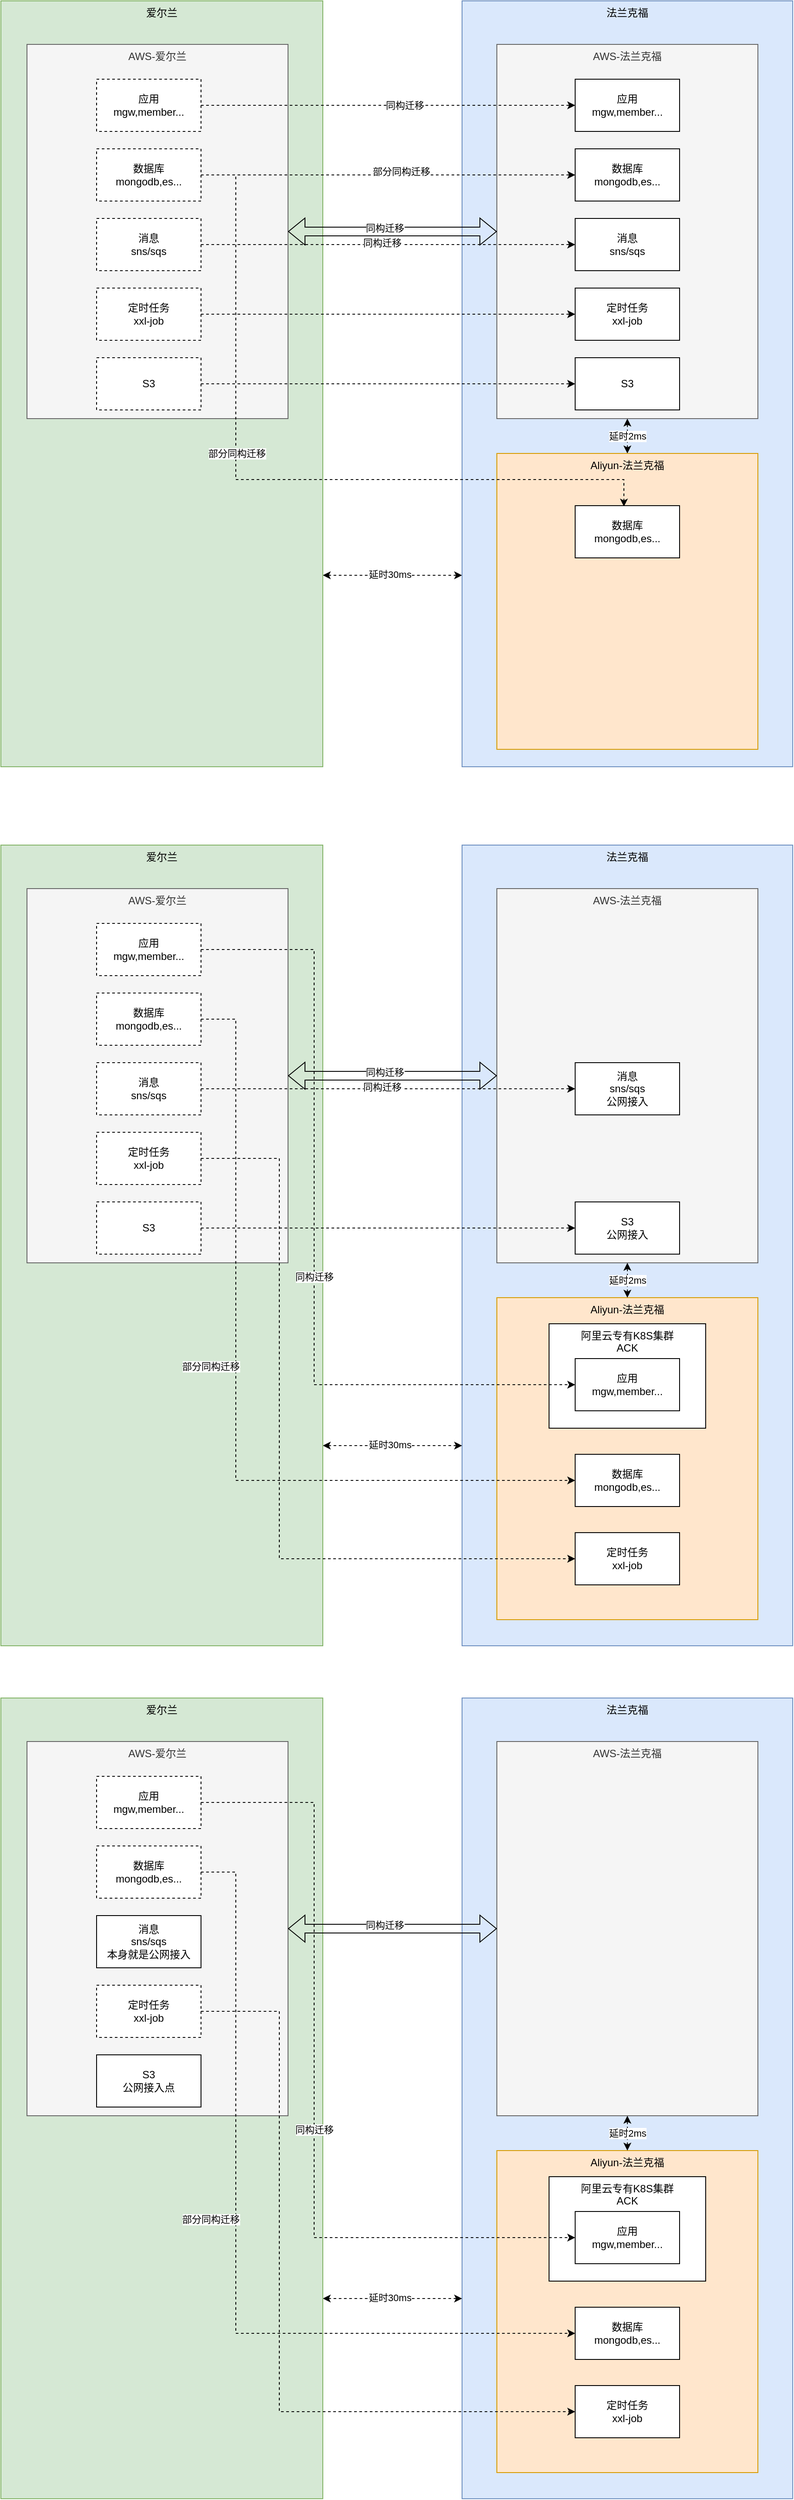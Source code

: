 <mxfile version="20.3.6" type="github">
  <diagram id="GOTn1ieC3Ofhe-Nmwbcy" name="第 1 页">
    <mxGraphModel dx="1692" dy="556" grid="1" gridSize="10" guides="1" tooltips="1" connect="1" arrows="1" fold="1" page="1" pageScale="1" pageWidth="827" pageHeight="1169" math="0" shadow="0">
      <root>
        <mxCell id="0" />
        <mxCell id="1" parent="0" />
        <mxCell id="781gfuzHS_4xl9KlONTP-37" value="法兰克福" style="rounded=0;whiteSpace=wrap;html=1;verticalAlign=top;fillColor=#dae8fc;strokeColor=#6c8ebf;" vertex="1" parent="1">
          <mxGeometry x="430" y="1080" width="380" height="920" as="geometry" />
        </mxCell>
        <mxCell id="781gfuzHS_4xl9KlONTP-42" value="Aliyun-法兰克福" style="rounded=0;whiteSpace=wrap;html=1;verticalAlign=top;fillColor=#ffe6cc;strokeColor=#d79b00;" vertex="1" parent="1">
          <mxGeometry x="470" y="1600" width="300" height="370" as="geometry" />
        </mxCell>
        <mxCell id="781gfuzHS_4xl9KlONTP-66" value="阿里云专有K8S集群&lt;br&gt;ACK" style="rounded=0;whiteSpace=wrap;html=1;verticalAlign=top;" vertex="1" parent="1">
          <mxGeometry x="530" y="1630" width="180" height="120" as="geometry" />
        </mxCell>
        <mxCell id="781gfuzHS_4xl9KlONTP-6" style="edgeStyle=orthogonalEdgeStyle;rounded=0;orthogonalLoop=1;jettySize=auto;html=1;entryX=0;entryY=0.75;entryDx=0;entryDy=0;startArrow=classic;startFill=1;dashed=1;exitX=1;exitY=0.75;exitDx=0;exitDy=0;" edge="1" parent="1" source="781gfuzHS_4xl9KlONTP-5" target="781gfuzHS_4xl9KlONTP-4">
          <mxGeometry relative="1" as="geometry" />
        </mxCell>
        <mxCell id="781gfuzHS_4xl9KlONTP-7" value="延时30ms" style="edgeLabel;html=1;align=center;verticalAlign=middle;resizable=0;points=[];" vertex="1" connectable="0" parent="781gfuzHS_4xl9KlONTP-6">
          <mxGeometry x="-0.038" y="1" relative="1" as="geometry">
            <mxPoint as="offset" />
          </mxGeometry>
        </mxCell>
        <mxCell id="781gfuzHS_4xl9KlONTP-5" value="爱尔兰" style="rounded=0;whiteSpace=wrap;html=1;verticalAlign=top;fillColor=#d5e8d4;strokeColor=#82b366;" vertex="1" parent="1">
          <mxGeometry x="-100" y="110" width="370" height="880" as="geometry" />
        </mxCell>
        <mxCell id="781gfuzHS_4xl9KlONTP-4" value="法兰克福" style="rounded=0;whiteSpace=wrap;html=1;verticalAlign=top;fillColor=#dae8fc;strokeColor=#6c8ebf;" vertex="1" parent="1">
          <mxGeometry x="430" y="110" width="380" height="880" as="geometry" />
        </mxCell>
        <mxCell id="781gfuzHS_4xl9KlONTP-1" value="AWS-爱尔兰" style="rounded=0;whiteSpace=wrap;html=1;verticalAlign=top;fillColor=#f5f5f5;fontColor=#333333;strokeColor=#666666;" vertex="1" parent="1">
          <mxGeometry x="-70" y="160" width="300" height="430" as="geometry" />
        </mxCell>
        <mxCell id="781gfuzHS_4xl9KlONTP-2" value="AWS-法兰克福" style="rounded=0;whiteSpace=wrap;html=1;verticalAlign=top;fillColor=#f5f5f5;fontColor=#333333;strokeColor=#666666;" vertex="1" parent="1">
          <mxGeometry x="470" y="160" width="300" height="430" as="geometry" />
        </mxCell>
        <mxCell id="781gfuzHS_4xl9KlONTP-15" style="edgeStyle=orthogonalEdgeStyle;rounded=0;orthogonalLoop=1;jettySize=auto;html=1;entryX=0.5;entryY=1;entryDx=0;entryDy=0;strokeWidth=1;startArrow=classic;startFill=1;dashed=1;" edge="1" parent="1" source="781gfuzHS_4xl9KlONTP-3" target="781gfuzHS_4xl9KlONTP-2">
          <mxGeometry relative="1" as="geometry" />
        </mxCell>
        <mxCell id="781gfuzHS_4xl9KlONTP-16" value="延时2ms" style="edgeLabel;html=1;align=center;verticalAlign=middle;resizable=0;points=[];" vertex="1" connectable="0" parent="781gfuzHS_4xl9KlONTP-15">
          <mxGeometry x="0.02" relative="1" as="geometry">
            <mxPoint as="offset" />
          </mxGeometry>
        </mxCell>
        <mxCell id="781gfuzHS_4xl9KlONTP-3" value="Aliyun-法兰克福" style="rounded=0;whiteSpace=wrap;html=1;verticalAlign=top;fillColor=#ffe6cc;strokeColor=#d79b00;" vertex="1" parent="1">
          <mxGeometry x="470" y="630" width="300" height="340" as="geometry" />
        </mxCell>
        <mxCell id="781gfuzHS_4xl9KlONTP-9" value="" style="shape=flexArrow;endArrow=classic;startArrow=classic;html=1;rounded=0;strokeWidth=1;exitX=1;exitY=0.5;exitDx=0;exitDy=0;entryX=0;entryY=0.5;entryDx=0;entryDy=0;" edge="1" parent="1" source="781gfuzHS_4xl9KlONTP-1" target="781gfuzHS_4xl9KlONTP-2">
          <mxGeometry width="100" height="100" relative="1" as="geometry">
            <mxPoint x="410" y="400" as="sourcePoint" />
            <mxPoint x="450" y="310" as="targetPoint" />
          </mxGeometry>
        </mxCell>
        <mxCell id="781gfuzHS_4xl9KlONTP-10" value="同构迁移" style="edgeLabel;html=1;align=center;verticalAlign=middle;resizable=0;points=[];" vertex="1" connectable="0" parent="781gfuzHS_4xl9KlONTP-9">
          <mxGeometry x="-0.078" y="4" relative="1" as="geometry">
            <mxPoint as="offset" />
          </mxGeometry>
        </mxCell>
        <mxCell id="781gfuzHS_4xl9KlONTP-22" style="edgeStyle=orthogonalEdgeStyle;rounded=0;orthogonalLoop=1;jettySize=auto;html=1;entryX=0;entryY=0.5;entryDx=0;entryDy=0;dashed=1;strokeWidth=1;startArrow=none;startFill=0;" edge="1" parent="1" source="781gfuzHS_4xl9KlONTP-11" target="781gfuzHS_4xl9KlONTP-17">
          <mxGeometry relative="1" as="geometry" />
        </mxCell>
        <mxCell id="781gfuzHS_4xl9KlONTP-23" value="同构迁移" style="edgeLabel;html=1;align=center;verticalAlign=middle;resizable=0;points=[];" vertex="1" connectable="0" parent="781gfuzHS_4xl9KlONTP-22">
          <mxGeometry x="0.088" relative="1" as="geometry">
            <mxPoint as="offset" />
          </mxGeometry>
        </mxCell>
        <mxCell id="781gfuzHS_4xl9KlONTP-11" value="应用&lt;br&gt;mgw,member..." style="rounded=0;whiteSpace=wrap;html=1;dashed=1;" vertex="1" parent="1">
          <mxGeometry x="10" y="200" width="120" height="60" as="geometry" />
        </mxCell>
        <mxCell id="781gfuzHS_4xl9KlONTP-28" style="edgeStyle=none;rounded=0;orthogonalLoop=1;jettySize=auto;html=1;entryX=0;entryY=0.5;entryDx=0;entryDy=0;dashed=1;strokeWidth=1;startArrow=none;startFill=0;" edge="1" parent="1" source="781gfuzHS_4xl9KlONTP-12" target="781gfuzHS_4xl9KlONTP-20">
          <mxGeometry relative="1" as="geometry" />
        </mxCell>
        <mxCell id="781gfuzHS_4xl9KlONTP-29" value="同构迁移" style="edgeLabel;html=1;align=center;verticalAlign=middle;resizable=0;points=[];" vertex="1" connectable="0" parent="781gfuzHS_4xl9KlONTP-28">
          <mxGeometry x="-0.036" y="2" relative="1" as="geometry">
            <mxPoint as="offset" />
          </mxGeometry>
        </mxCell>
        <mxCell id="781gfuzHS_4xl9KlONTP-12" value="消息&lt;br&gt;sns/sqs" style="rounded=0;whiteSpace=wrap;html=1;dashed=1;" vertex="1" parent="1">
          <mxGeometry x="10" y="360" width="120" height="60" as="geometry" />
        </mxCell>
        <mxCell id="781gfuzHS_4xl9KlONTP-24" style="edgeStyle=orthogonalEdgeStyle;rounded=0;orthogonalLoop=1;jettySize=auto;html=1;entryX=0;entryY=0.5;entryDx=0;entryDy=0;dashed=1;strokeWidth=1;startArrow=none;startFill=0;" edge="1" parent="1" source="781gfuzHS_4xl9KlONTP-13" target="781gfuzHS_4xl9KlONTP-18">
          <mxGeometry relative="1" as="geometry" />
        </mxCell>
        <mxCell id="781gfuzHS_4xl9KlONTP-25" value="部分同构迁移" style="edgeLabel;html=1;align=center;verticalAlign=middle;resizable=0;points=[];" vertex="1" connectable="0" parent="781gfuzHS_4xl9KlONTP-24">
          <mxGeometry x="0.067" y="4" relative="1" as="geometry">
            <mxPoint as="offset" />
          </mxGeometry>
        </mxCell>
        <mxCell id="781gfuzHS_4xl9KlONTP-26" style="rounded=0;orthogonalLoop=1;jettySize=auto;html=1;entryX=0.467;entryY=0.017;entryDx=0;entryDy=0;entryPerimeter=0;dashed=1;strokeWidth=1;startArrow=none;startFill=0;exitX=1;exitY=0.5;exitDx=0;exitDy=0;edgeStyle=orthogonalEdgeStyle;" edge="1" parent="1" source="781gfuzHS_4xl9KlONTP-13" target="781gfuzHS_4xl9KlONTP-19">
          <mxGeometry relative="1" as="geometry">
            <Array as="points">
              <mxPoint x="170" y="310" />
              <mxPoint x="170" y="660" />
              <mxPoint x="616" y="660" />
            </Array>
          </mxGeometry>
        </mxCell>
        <mxCell id="781gfuzHS_4xl9KlONTP-27" value="部分同构迁移" style="edgeLabel;html=1;align=center;verticalAlign=middle;resizable=0;points=[];" vertex="1" connectable="0" parent="781gfuzHS_4xl9KlONTP-26">
          <mxGeometry x="-0.028" y="2" relative="1" as="geometry">
            <mxPoint x="-31" y="-28" as="offset" />
          </mxGeometry>
        </mxCell>
        <mxCell id="781gfuzHS_4xl9KlONTP-13" value="数据库&lt;br&gt;mongodb,es..." style="rounded=0;whiteSpace=wrap;html=1;dashed=1;" vertex="1" parent="1">
          <mxGeometry x="10" y="280" width="120" height="60" as="geometry" />
        </mxCell>
        <mxCell id="781gfuzHS_4xl9KlONTP-30" style="edgeStyle=none;rounded=0;orthogonalLoop=1;jettySize=auto;html=1;entryX=0;entryY=0.5;entryDx=0;entryDy=0;dashed=1;strokeWidth=1;startArrow=none;startFill=0;" edge="1" parent="1" source="781gfuzHS_4xl9KlONTP-14" target="781gfuzHS_4xl9KlONTP-21">
          <mxGeometry relative="1" as="geometry" />
        </mxCell>
        <mxCell id="781gfuzHS_4xl9KlONTP-14" value="定时任务&lt;br&gt;xxl-job" style="rounded=0;whiteSpace=wrap;html=1;dashed=1;" vertex="1" parent="1">
          <mxGeometry x="10" y="440" width="120" height="60" as="geometry" />
        </mxCell>
        <mxCell id="781gfuzHS_4xl9KlONTP-17" value="应用&lt;br&gt;mgw,member..." style="rounded=0;whiteSpace=wrap;html=1;" vertex="1" parent="1">
          <mxGeometry x="560" y="200" width="120" height="60" as="geometry" />
        </mxCell>
        <mxCell id="781gfuzHS_4xl9KlONTP-18" value="数据库&lt;br&gt;mongodb,es..." style="rounded=0;whiteSpace=wrap;html=1;" vertex="1" parent="1">
          <mxGeometry x="560" y="280" width="120" height="60" as="geometry" />
        </mxCell>
        <mxCell id="781gfuzHS_4xl9KlONTP-19" value="数据库&lt;br&gt;mongodb,es..." style="rounded=0;whiteSpace=wrap;html=1;" vertex="1" parent="1">
          <mxGeometry x="560" y="690" width="120" height="60" as="geometry" />
        </mxCell>
        <mxCell id="781gfuzHS_4xl9KlONTP-20" value="消息&lt;br&gt;sns/sqs" style="rounded=0;whiteSpace=wrap;html=1;" vertex="1" parent="1">
          <mxGeometry x="560" y="360" width="120" height="60" as="geometry" />
        </mxCell>
        <mxCell id="781gfuzHS_4xl9KlONTP-21" value="定时任务&lt;br&gt;xxl-job" style="rounded=0;whiteSpace=wrap;html=1;" vertex="1" parent="1">
          <mxGeometry x="560" y="440" width="120" height="60" as="geometry" />
        </mxCell>
        <mxCell id="781gfuzHS_4xl9KlONTP-33" style="edgeStyle=orthogonalEdgeStyle;rounded=0;orthogonalLoop=1;jettySize=auto;html=1;dashed=1;strokeWidth=1;startArrow=none;startFill=0;" edge="1" parent="1" source="781gfuzHS_4xl9KlONTP-31" target="781gfuzHS_4xl9KlONTP-32">
          <mxGeometry relative="1" as="geometry">
            <Array as="points">
              <mxPoint x="350" y="550" />
              <mxPoint x="350" y="550" />
            </Array>
          </mxGeometry>
        </mxCell>
        <mxCell id="781gfuzHS_4xl9KlONTP-31" value="S3" style="rounded=0;whiteSpace=wrap;html=1;dashed=1;" vertex="1" parent="1">
          <mxGeometry x="10" y="520" width="120" height="60" as="geometry" />
        </mxCell>
        <mxCell id="781gfuzHS_4xl9KlONTP-32" value="S3" style="rounded=0;whiteSpace=wrap;html=1;" vertex="1" parent="1">
          <mxGeometry x="560" y="520" width="120" height="60" as="geometry" />
        </mxCell>
        <mxCell id="781gfuzHS_4xl9KlONTP-34" style="edgeStyle=orthogonalEdgeStyle;rounded=0;orthogonalLoop=1;jettySize=auto;html=1;entryX=0;entryY=0.75;entryDx=0;entryDy=0;startArrow=classic;startFill=1;dashed=1;exitX=1;exitY=0.75;exitDx=0;exitDy=0;" edge="1" parent="1" source="781gfuzHS_4xl9KlONTP-36" target="781gfuzHS_4xl9KlONTP-37">
          <mxGeometry relative="1" as="geometry" />
        </mxCell>
        <mxCell id="781gfuzHS_4xl9KlONTP-35" value="延时30ms" style="edgeLabel;html=1;align=center;verticalAlign=middle;resizable=0;points=[];" vertex="1" connectable="0" parent="781gfuzHS_4xl9KlONTP-34">
          <mxGeometry x="-0.038" y="1" relative="1" as="geometry">
            <mxPoint as="offset" />
          </mxGeometry>
        </mxCell>
        <mxCell id="781gfuzHS_4xl9KlONTP-36" value="爱尔兰" style="rounded=0;whiteSpace=wrap;html=1;verticalAlign=top;fillColor=#d5e8d4;strokeColor=#82b366;" vertex="1" parent="1">
          <mxGeometry x="-100" y="1080" width="370" height="920" as="geometry" />
        </mxCell>
        <mxCell id="781gfuzHS_4xl9KlONTP-38" value="AWS-爱尔兰" style="rounded=0;whiteSpace=wrap;html=1;verticalAlign=top;fillColor=#f5f5f5;fontColor=#333333;strokeColor=#666666;" vertex="1" parent="1">
          <mxGeometry x="-70" y="1130" width="300" height="430" as="geometry" />
        </mxCell>
        <mxCell id="781gfuzHS_4xl9KlONTP-39" value="AWS-法兰克福" style="rounded=0;whiteSpace=wrap;html=1;verticalAlign=top;fillColor=#f5f5f5;fontColor=#333333;strokeColor=#666666;" vertex="1" parent="1">
          <mxGeometry x="470" y="1130" width="300" height="430" as="geometry" />
        </mxCell>
        <mxCell id="781gfuzHS_4xl9KlONTP-40" style="edgeStyle=orthogonalEdgeStyle;rounded=0;orthogonalLoop=1;jettySize=auto;html=1;entryX=0.5;entryY=1;entryDx=0;entryDy=0;strokeWidth=1;startArrow=classic;startFill=1;dashed=1;" edge="1" parent="1" source="781gfuzHS_4xl9KlONTP-42" target="781gfuzHS_4xl9KlONTP-39">
          <mxGeometry relative="1" as="geometry" />
        </mxCell>
        <mxCell id="781gfuzHS_4xl9KlONTP-41" value="延时2ms" style="edgeLabel;html=1;align=center;verticalAlign=middle;resizable=0;points=[];" vertex="1" connectable="0" parent="781gfuzHS_4xl9KlONTP-40">
          <mxGeometry x="0.02" relative="1" as="geometry">
            <mxPoint as="offset" />
          </mxGeometry>
        </mxCell>
        <mxCell id="781gfuzHS_4xl9KlONTP-43" value="" style="shape=flexArrow;endArrow=classic;startArrow=classic;html=1;rounded=0;strokeWidth=1;exitX=1;exitY=0.5;exitDx=0;exitDy=0;entryX=0;entryY=0.5;entryDx=0;entryDy=0;" edge="1" parent="1" source="781gfuzHS_4xl9KlONTP-38" target="781gfuzHS_4xl9KlONTP-39">
          <mxGeometry width="100" height="100" relative="1" as="geometry">
            <mxPoint x="410" y="1370" as="sourcePoint" />
            <mxPoint x="450" y="1280" as="targetPoint" />
          </mxGeometry>
        </mxCell>
        <mxCell id="781gfuzHS_4xl9KlONTP-44" value="同构迁移" style="edgeLabel;html=1;align=center;verticalAlign=middle;resizable=0;points=[];" vertex="1" connectable="0" parent="781gfuzHS_4xl9KlONTP-43">
          <mxGeometry x="-0.078" y="4" relative="1" as="geometry">
            <mxPoint as="offset" />
          </mxGeometry>
        </mxCell>
        <mxCell id="781gfuzHS_4xl9KlONTP-45" style="edgeStyle=orthogonalEdgeStyle;rounded=0;orthogonalLoop=1;jettySize=auto;html=1;entryX=0;entryY=0.5;entryDx=0;entryDy=0;dashed=1;strokeWidth=1;startArrow=none;startFill=0;" edge="1" parent="1" source="781gfuzHS_4xl9KlONTP-47" target="781gfuzHS_4xl9KlONTP-58">
          <mxGeometry relative="1" as="geometry">
            <Array as="points">
              <mxPoint x="260" y="1200" />
              <mxPoint x="260" y="1700" />
            </Array>
          </mxGeometry>
        </mxCell>
        <mxCell id="781gfuzHS_4xl9KlONTP-46" value="同构迁移" style="edgeLabel;html=1;align=center;verticalAlign=middle;resizable=0;points=[];" vertex="1" connectable="0" parent="781gfuzHS_4xl9KlONTP-45">
          <mxGeometry x="0.088" relative="1" as="geometry">
            <mxPoint as="offset" />
          </mxGeometry>
        </mxCell>
        <mxCell id="781gfuzHS_4xl9KlONTP-47" value="应用&lt;br&gt;mgw,member..." style="rounded=0;whiteSpace=wrap;html=1;dashed=1;" vertex="1" parent="1">
          <mxGeometry x="10" y="1170" width="120" height="60" as="geometry" />
        </mxCell>
        <mxCell id="781gfuzHS_4xl9KlONTP-48" style="edgeStyle=none;rounded=0;orthogonalLoop=1;jettySize=auto;html=1;entryX=0;entryY=0.5;entryDx=0;entryDy=0;dashed=1;strokeWidth=1;startArrow=none;startFill=0;" edge="1" parent="1" source="781gfuzHS_4xl9KlONTP-50" target="781gfuzHS_4xl9KlONTP-61">
          <mxGeometry relative="1" as="geometry" />
        </mxCell>
        <mxCell id="781gfuzHS_4xl9KlONTP-49" value="同构迁移" style="edgeLabel;html=1;align=center;verticalAlign=middle;resizable=0;points=[];" vertex="1" connectable="0" parent="781gfuzHS_4xl9KlONTP-48">
          <mxGeometry x="-0.036" y="2" relative="1" as="geometry">
            <mxPoint as="offset" />
          </mxGeometry>
        </mxCell>
        <mxCell id="781gfuzHS_4xl9KlONTP-50" value="消息&lt;br&gt;sns/sqs" style="rounded=0;whiteSpace=wrap;html=1;dashed=1;" vertex="1" parent="1">
          <mxGeometry x="10" y="1330" width="120" height="60" as="geometry" />
        </mxCell>
        <mxCell id="781gfuzHS_4xl9KlONTP-53" style="rounded=0;orthogonalLoop=1;jettySize=auto;html=1;entryX=0;entryY=0.5;entryDx=0;entryDy=0;dashed=1;strokeWidth=1;startArrow=none;startFill=0;exitX=1;exitY=0.5;exitDx=0;exitDy=0;edgeStyle=orthogonalEdgeStyle;" edge="1" parent="1" source="781gfuzHS_4xl9KlONTP-55" target="781gfuzHS_4xl9KlONTP-60">
          <mxGeometry relative="1" as="geometry">
            <Array as="points">
              <mxPoint x="170" y="1280" />
              <mxPoint x="170" y="1810" />
            </Array>
          </mxGeometry>
        </mxCell>
        <mxCell id="781gfuzHS_4xl9KlONTP-54" value="部分同构迁移" style="edgeLabel;html=1;align=center;verticalAlign=middle;resizable=0;points=[];" vertex="1" connectable="0" parent="781gfuzHS_4xl9KlONTP-53">
          <mxGeometry x="-0.028" y="2" relative="1" as="geometry">
            <mxPoint x="-31" y="-28" as="offset" />
          </mxGeometry>
        </mxCell>
        <mxCell id="781gfuzHS_4xl9KlONTP-55" value="数据库&lt;br&gt;mongodb,es..." style="rounded=0;whiteSpace=wrap;html=1;dashed=1;" vertex="1" parent="1">
          <mxGeometry x="10" y="1250" width="120" height="60" as="geometry" />
        </mxCell>
        <mxCell id="781gfuzHS_4xl9KlONTP-56" style="edgeStyle=orthogonalEdgeStyle;rounded=0;orthogonalLoop=1;jettySize=auto;html=1;entryX=0;entryY=0.5;entryDx=0;entryDy=0;dashed=1;strokeWidth=1;startArrow=none;startFill=0;exitX=1;exitY=0.5;exitDx=0;exitDy=0;" edge="1" parent="1" source="781gfuzHS_4xl9KlONTP-57" target="781gfuzHS_4xl9KlONTP-62">
          <mxGeometry relative="1" as="geometry">
            <Array as="points">
              <mxPoint x="220" y="1440" />
              <mxPoint x="220" y="1900" />
            </Array>
          </mxGeometry>
        </mxCell>
        <mxCell id="781gfuzHS_4xl9KlONTP-57" value="定时任务&lt;br&gt;xxl-job" style="rounded=0;whiteSpace=wrap;html=1;dashed=1;" vertex="1" parent="1">
          <mxGeometry x="10" y="1410" width="120" height="60" as="geometry" />
        </mxCell>
        <mxCell id="781gfuzHS_4xl9KlONTP-58" value="应用&lt;br&gt;mgw,member..." style="rounded=0;whiteSpace=wrap;html=1;" vertex="1" parent="1">
          <mxGeometry x="560" y="1670" width="120" height="60" as="geometry" />
        </mxCell>
        <mxCell id="781gfuzHS_4xl9KlONTP-60" value="数据库&lt;br&gt;mongodb,es..." style="rounded=0;whiteSpace=wrap;html=1;" vertex="1" parent="1">
          <mxGeometry x="560" y="1780" width="120" height="60" as="geometry" />
        </mxCell>
        <mxCell id="781gfuzHS_4xl9KlONTP-61" value="消息&lt;br&gt;sns/sqs&lt;br&gt;公网接入" style="rounded=0;whiteSpace=wrap;html=1;" vertex="1" parent="1">
          <mxGeometry x="560" y="1330" width="120" height="60" as="geometry" />
        </mxCell>
        <mxCell id="781gfuzHS_4xl9KlONTP-62" value="定时任务&lt;br&gt;xxl-job" style="rounded=0;whiteSpace=wrap;html=1;" vertex="1" parent="1">
          <mxGeometry x="560" y="1870" width="120" height="60" as="geometry" />
        </mxCell>
        <mxCell id="781gfuzHS_4xl9KlONTP-63" style="edgeStyle=orthogonalEdgeStyle;rounded=0;orthogonalLoop=1;jettySize=auto;html=1;dashed=1;strokeWidth=1;startArrow=none;startFill=0;" edge="1" parent="1" source="781gfuzHS_4xl9KlONTP-64" target="781gfuzHS_4xl9KlONTP-65">
          <mxGeometry relative="1" as="geometry">
            <Array as="points">
              <mxPoint x="350" y="1520" />
              <mxPoint x="350" y="1520" />
            </Array>
          </mxGeometry>
        </mxCell>
        <mxCell id="781gfuzHS_4xl9KlONTP-64" value="S3" style="rounded=0;whiteSpace=wrap;html=1;dashed=1;" vertex="1" parent="1">
          <mxGeometry x="10" y="1490" width="120" height="60" as="geometry" />
        </mxCell>
        <mxCell id="781gfuzHS_4xl9KlONTP-65" value="S3&lt;br&gt;公网接入" style="rounded=0;whiteSpace=wrap;html=1;" vertex="1" parent="1">
          <mxGeometry x="560" y="1490" width="120" height="60" as="geometry" />
        </mxCell>
        <mxCell id="781gfuzHS_4xl9KlONTP-67" value="法兰克福" style="rounded=0;whiteSpace=wrap;html=1;verticalAlign=top;fillColor=#dae8fc;strokeColor=#6c8ebf;" vertex="1" parent="1">
          <mxGeometry x="430" y="2060" width="380" height="920" as="geometry" />
        </mxCell>
        <mxCell id="781gfuzHS_4xl9KlONTP-68" value="Aliyun-法兰克福" style="rounded=0;whiteSpace=wrap;html=1;verticalAlign=top;fillColor=#ffe6cc;strokeColor=#d79b00;" vertex="1" parent="1">
          <mxGeometry x="470" y="2580" width="300" height="370" as="geometry" />
        </mxCell>
        <mxCell id="781gfuzHS_4xl9KlONTP-69" value="阿里云专有K8S集群&lt;br&gt;ACK" style="rounded=0;whiteSpace=wrap;html=1;verticalAlign=top;" vertex="1" parent="1">
          <mxGeometry x="530" y="2610" width="180" height="120" as="geometry" />
        </mxCell>
        <mxCell id="781gfuzHS_4xl9KlONTP-70" style="edgeStyle=orthogonalEdgeStyle;rounded=0;orthogonalLoop=1;jettySize=auto;html=1;entryX=0;entryY=0.75;entryDx=0;entryDy=0;startArrow=classic;startFill=1;dashed=1;exitX=1;exitY=0.75;exitDx=0;exitDy=0;" edge="1" parent="1" source="781gfuzHS_4xl9KlONTP-72" target="781gfuzHS_4xl9KlONTP-67">
          <mxGeometry relative="1" as="geometry" />
        </mxCell>
        <mxCell id="781gfuzHS_4xl9KlONTP-71" value="延时30ms" style="edgeLabel;html=1;align=center;verticalAlign=middle;resizable=0;points=[];" vertex="1" connectable="0" parent="781gfuzHS_4xl9KlONTP-70">
          <mxGeometry x="-0.038" y="1" relative="1" as="geometry">
            <mxPoint as="offset" />
          </mxGeometry>
        </mxCell>
        <mxCell id="781gfuzHS_4xl9KlONTP-72" value="爱尔兰" style="rounded=0;whiteSpace=wrap;html=1;verticalAlign=top;fillColor=#d5e8d4;strokeColor=#82b366;" vertex="1" parent="1">
          <mxGeometry x="-100" y="2060" width="370" height="920" as="geometry" />
        </mxCell>
        <mxCell id="781gfuzHS_4xl9KlONTP-73" value="AWS-爱尔兰" style="rounded=0;whiteSpace=wrap;html=1;verticalAlign=top;fillColor=#f5f5f5;fontColor=#333333;strokeColor=#666666;" vertex="1" parent="1">
          <mxGeometry x="-70" y="2110" width="300" height="430" as="geometry" />
        </mxCell>
        <mxCell id="781gfuzHS_4xl9KlONTP-74" value="AWS-法兰克福" style="rounded=0;whiteSpace=wrap;html=1;verticalAlign=top;fillColor=#f5f5f5;fontColor=#333333;strokeColor=#666666;" vertex="1" parent="1">
          <mxGeometry x="470" y="2110" width="300" height="430" as="geometry" />
        </mxCell>
        <mxCell id="781gfuzHS_4xl9KlONTP-75" style="edgeStyle=orthogonalEdgeStyle;rounded=0;orthogonalLoop=1;jettySize=auto;html=1;entryX=0.5;entryY=1;entryDx=0;entryDy=0;strokeWidth=1;startArrow=classic;startFill=1;dashed=1;" edge="1" parent="1" source="781gfuzHS_4xl9KlONTP-68" target="781gfuzHS_4xl9KlONTP-74">
          <mxGeometry relative="1" as="geometry" />
        </mxCell>
        <mxCell id="781gfuzHS_4xl9KlONTP-76" value="延时2ms" style="edgeLabel;html=1;align=center;verticalAlign=middle;resizable=0;points=[];" vertex="1" connectable="0" parent="781gfuzHS_4xl9KlONTP-75">
          <mxGeometry x="0.02" relative="1" as="geometry">
            <mxPoint as="offset" />
          </mxGeometry>
        </mxCell>
        <mxCell id="781gfuzHS_4xl9KlONTP-77" value="" style="shape=flexArrow;endArrow=classic;startArrow=classic;html=1;rounded=0;strokeWidth=1;exitX=1;exitY=0.5;exitDx=0;exitDy=0;entryX=0;entryY=0.5;entryDx=0;entryDy=0;" edge="1" parent="1" source="781gfuzHS_4xl9KlONTP-73" target="781gfuzHS_4xl9KlONTP-74">
          <mxGeometry width="100" height="100" relative="1" as="geometry">
            <mxPoint x="410" y="2350" as="sourcePoint" />
            <mxPoint x="450" y="2260" as="targetPoint" />
          </mxGeometry>
        </mxCell>
        <mxCell id="781gfuzHS_4xl9KlONTP-78" value="同构迁移" style="edgeLabel;html=1;align=center;verticalAlign=middle;resizable=0;points=[];" vertex="1" connectable="0" parent="781gfuzHS_4xl9KlONTP-77">
          <mxGeometry x="-0.078" y="4" relative="1" as="geometry">
            <mxPoint as="offset" />
          </mxGeometry>
        </mxCell>
        <mxCell id="781gfuzHS_4xl9KlONTP-79" style="edgeStyle=orthogonalEdgeStyle;rounded=0;orthogonalLoop=1;jettySize=auto;html=1;entryX=0;entryY=0.5;entryDx=0;entryDy=0;dashed=1;strokeWidth=1;startArrow=none;startFill=0;" edge="1" parent="1" source="781gfuzHS_4xl9KlONTP-81" target="781gfuzHS_4xl9KlONTP-90">
          <mxGeometry relative="1" as="geometry">
            <Array as="points">
              <mxPoint x="260" y="2180" />
              <mxPoint x="260" y="2680" />
            </Array>
          </mxGeometry>
        </mxCell>
        <mxCell id="781gfuzHS_4xl9KlONTP-80" value="同构迁移" style="edgeLabel;html=1;align=center;verticalAlign=middle;resizable=0;points=[];" vertex="1" connectable="0" parent="781gfuzHS_4xl9KlONTP-79">
          <mxGeometry x="0.088" relative="1" as="geometry">
            <mxPoint as="offset" />
          </mxGeometry>
        </mxCell>
        <mxCell id="781gfuzHS_4xl9KlONTP-81" value="应用&lt;br&gt;mgw,member..." style="rounded=0;whiteSpace=wrap;html=1;dashed=1;" vertex="1" parent="1">
          <mxGeometry x="10" y="2150" width="120" height="60" as="geometry" />
        </mxCell>
        <mxCell id="781gfuzHS_4xl9KlONTP-84" value="消息&lt;br&gt;sns/sqs&lt;br&gt;本身就是公网接入" style="rounded=0;whiteSpace=wrap;html=1;" vertex="1" parent="1">
          <mxGeometry x="10" y="2310" width="120" height="60" as="geometry" />
        </mxCell>
        <mxCell id="781gfuzHS_4xl9KlONTP-85" style="rounded=0;orthogonalLoop=1;jettySize=auto;html=1;entryX=0;entryY=0.5;entryDx=0;entryDy=0;dashed=1;strokeWidth=1;startArrow=none;startFill=0;exitX=1;exitY=0.5;exitDx=0;exitDy=0;edgeStyle=orthogonalEdgeStyle;" edge="1" parent="1" source="781gfuzHS_4xl9KlONTP-87" target="781gfuzHS_4xl9KlONTP-91">
          <mxGeometry relative="1" as="geometry">
            <Array as="points">
              <mxPoint x="170" y="2260" />
              <mxPoint x="170" y="2790" />
            </Array>
          </mxGeometry>
        </mxCell>
        <mxCell id="781gfuzHS_4xl9KlONTP-86" value="部分同构迁移" style="edgeLabel;html=1;align=center;verticalAlign=middle;resizable=0;points=[];" vertex="1" connectable="0" parent="781gfuzHS_4xl9KlONTP-85">
          <mxGeometry x="-0.028" y="2" relative="1" as="geometry">
            <mxPoint x="-31" y="-28" as="offset" />
          </mxGeometry>
        </mxCell>
        <mxCell id="781gfuzHS_4xl9KlONTP-87" value="数据库&lt;br&gt;mongodb,es..." style="rounded=0;whiteSpace=wrap;html=1;dashed=1;" vertex="1" parent="1">
          <mxGeometry x="10" y="2230" width="120" height="60" as="geometry" />
        </mxCell>
        <mxCell id="781gfuzHS_4xl9KlONTP-88" style="edgeStyle=orthogonalEdgeStyle;rounded=0;orthogonalLoop=1;jettySize=auto;html=1;entryX=0;entryY=0.5;entryDx=0;entryDy=0;dashed=1;strokeWidth=1;startArrow=none;startFill=0;exitX=1;exitY=0.5;exitDx=0;exitDy=0;" edge="1" parent="1" source="781gfuzHS_4xl9KlONTP-89" target="781gfuzHS_4xl9KlONTP-93">
          <mxGeometry relative="1" as="geometry">
            <Array as="points">
              <mxPoint x="220" y="2420" />
              <mxPoint x="220" y="2880" />
            </Array>
          </mxGeometry>
        </mxCell>
        <mxCell id="781gfuzHS_4xl9KlONTP-89" value="定时任务&lt;br&gt;xxl-job" style="rounded=0;whiteSpace=wrap;html=1;dashed=1;" vertex="1" parent="1">
          <mxGeometry x="10" y="2390" width="120" height="60" as="geometry" />
        </mxCell>
        <mxCell id="781gfuzHS_4xl9KlONTP-90" value="应用&lt;br&gt;mgw,member..." style="rounded=0;whiteSpace=wrap;html=1;" vertex="1" parent="1">
          <mxGeometry x="560" y="2650" width="120" height="60" as="geometry" />
        </mxCell>
        <mxCell id="781gfuzHS_4xl9KlONTP-91" value="数据库&lt;br&gt;mongodb,es..." style="rounded=0;whiteSpace=wrap;html=1;" vertex="1" parent="1">
          <mxGeometry x="560" y="2760" width="120" height="60" as="geometry" />
        </mxCell>
        <mxCell id="781gfuzHS_4xl9KlONTP-93" value="定时任务&lt;br&gt;xxl-job" style="rounded=0;whiteSpace=wrap;html=1;" vertex="1" parent="1">
          <mxGeometry x="560" y="2850" width="120" height="60" as="geometry" />
        </mxCell>
        <mxCell id="781gfuzHS_4xl9KlONTP-95" value="S3&lt;br&gt;公网接入点" style="rounded=0;whiteSpace=wrap;html=1;" vertex="1" parent="1">
          <mxGeometry x="10" y="2470" width="120" height="60" as="geometry" />
        </mxCell>
      </root>
    </mxGraphModel>
  </diagram>
</mxfile>
